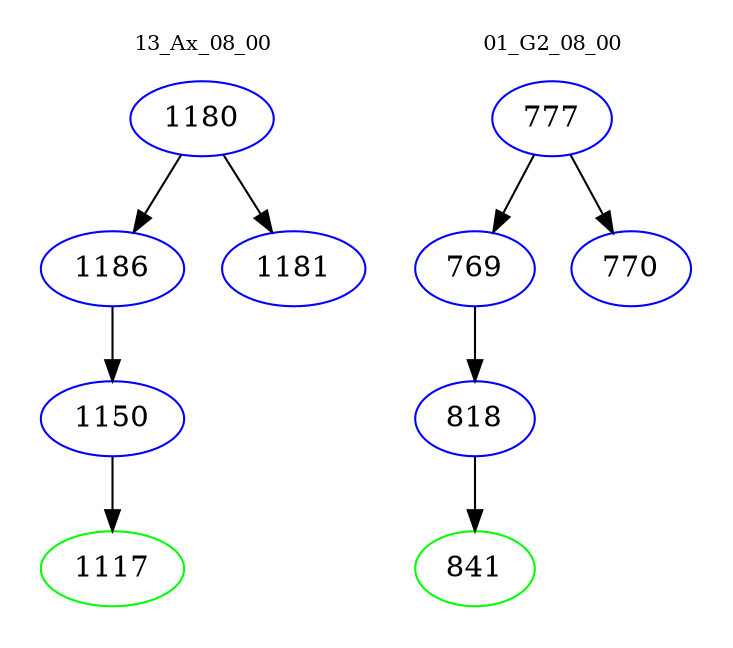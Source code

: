 digraph{
subgraph cluster_0 {
color = white
label = "13_Ax_08_00";
fontsize=10;
T0_1180 [label="1180", color="blue"]
T0_1180 -> T0_1186 [color="black"]
T0_1186 [label="1186", color="blue"]
T0_1186 -> T0_1150 [color="black"]
T0_1150 [label="1150", color="blue"]
T0_1150 -> T0_1117 [color="black"]
T0_1117 [label="1117", color="green"]
T0_1180 -> T0_1181 [color="black"]
T0_1181 [label="1181", color="blue"]
}
subgraph cluster_1 {
color = white
label = "01_G2_08_00";
fontsize=10;
T1_777 [label="777", color="blue"]
T1_777 -> T1_769 [color="black"]
T1_769 [label="769", color="blue"]
T1_769 -> T1_818 [color="black"]
T1_818 [label="818", color="blue"]
T1_818 -> T1_841 [color="black"]
T1_841 [label="841", color="green"]
T1_777 -> T1_770 [color="black"]
T1_770 [label="770", color="blue"]
}
}
